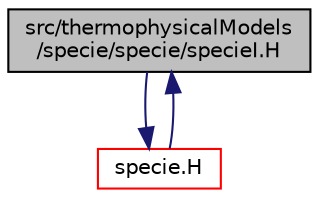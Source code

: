 digraph "src/thermophysicalModels/specie/specie/specieI.H"
{
  bgcolor="transparent";
  edge [fontname="Helvetica",fontsize="10",labelfontname="Helvetica",labelfontsize="10"];
  node [fontname="Helvetica",fontsize="10",shape=record];
  Node1 [label="src/thermophysicalModels\l/specie/specie/specieI.H",height=0.2,width=0.4,color="black", fillcolor="grey75", style="filled", fontcolor="black"];
  Node1 -> Node2 [color="midnightblue",fontsize="10",style="solid",fontname="Helvetica"];
  Node2 [label="specie.H",height=0.2,width=0.4,color="red",URL="$a10578.html"];
  Node2 -> Node1 [color="midnightblue",fontsize="10",style="solid",fontname="Helvetica"];
}
